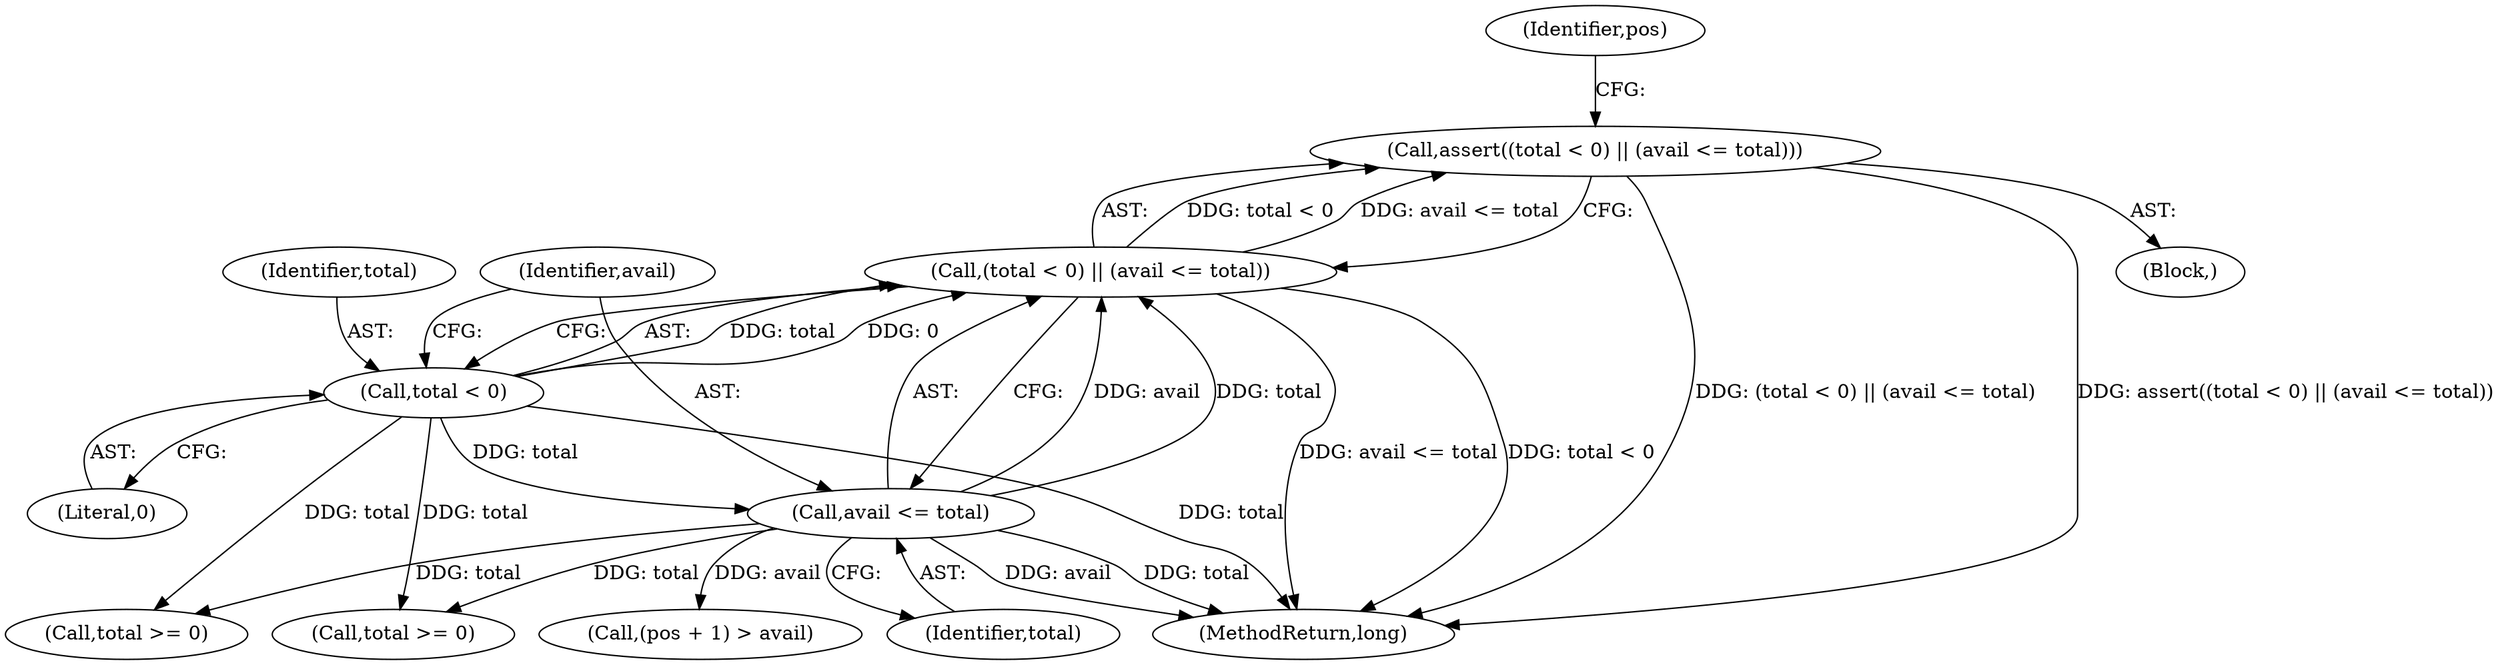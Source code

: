 digraph "0_Android_cc274e2abe8b2a6698a5c47d8aa4bb45f1f9538d_44@API" {
"1000185" [label="(Call,assert((total < 0) || (avail <= total)))"];
"1000186" [label="(Call,(total < 0) || (avail <= total))"];
"1000187" [label="(Call,total < 0)"];
"1000190" [label="(Call,avail <= total)"];
"1000209" [label="(Call,total >= 0)"];
"1000227" [label="(Call,(pos + 1) > avail)"];
"1000190" [label="(Call,avail <= total)"];
"1000194" [label="(Identifier,pos)"];
"1000189" [label="(Literal,0)"];
"1000122" [label="(Block,)"];
"1000192" [label="(Identifier,total)"];
"1000599" [label="(MethodReturn,long)"];
"1000188" [label="(Identifier,total)"];
"1000557" [label="(Call,total >= 0)"];
"1000191" [label="(Identifier,avail)"];
"1000187" [label="(Call,total < 0)"];
"1000185" [label="(Call,assert((total < 0) || (avail <= total)))"];
"1000186" [label="(Call,(total < 0) || (avail <= total))"];
"1000185" -> "1000122"  [label="AST: "];
"1000185" -> "1000186"  [label="CFG: "];
"1000186" -> "1000185"  [label="AST: "];
"1000194" -> "1000185"  [label="CFG: "];
"1000185" -> "1000599"  [label="DDG: (total < 0) || (avail <= total)"];
"1000185" -> "1000599"  [label="DDG: assert((total < 0) || (avail <= total))"];
"1000186" -> "1000185"  [label="DDG: total < 0"];
"1000186" -> "1000185"  [label="DDG: avail <= total"];
"1000186" -> "1000187"  [label="CFG: "];
"1000186" -> "1000190"  [label="CFG: "];
"1000187" -> "1000186"  [label="AST: "];
"1000190" -> "1000186"  [label="AST: "];
"1000186" -> "1000599"  [label="DDG: total < 0"];
"1000186" -> "1000599"  [label="DDG: avail <= total"];
"1000187" -> "1000186"  [label="DDG: total"];
"1000187" -> "1000186"  [label="DDG: 0"];
"1000190" -> "1000186"  [label="DDG: avail"];
"1000190" -> "1000186"  [label="DDG: total"];
"1000187" -> "1000189"  [label="CFG: "];
"1000188" -> "1000187"  [label="AST: "];
"1000189" -> "1000187"  [label="AST: "];
"1000191" -> "1000187"  [label="CFG: "];
"1000187" -> "1000599"  [label="DDG: total"];
"1000187" -> "1000190"  [label="DDG: total"];
"1000187" -> "1000209"  [label="DDG: total"];
"1000187" -> "1000557"  [label="DDG: total"];
"1000190" -> "1000192"  [label="CFG: "];
"1000191" -> "1000190"  [label="AST: "];
"1000192" -> "1000190"  [label="AST: "];
"1000190" -> "1000599"  [label="DDG: avail"];
"1000190" -> "1000599"  [label="DDG: total"];
"1000190" -> "1000209"  [label="DDG: total"];
"1000190" -> "1000227"  [label="DDG: avail"];
"1000190" -> "1000557"  [label="DDG: total"];
}
